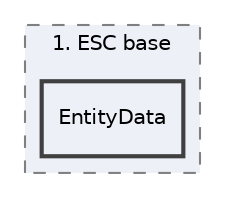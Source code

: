 digraph "GameManager/1. ESC base/EntityData"
{
 // LATEX_PDF_SIZE
  edge [fontname="Helvetica",fontsize="10",labelfontname="Helvetica",labelfontsize="10"];
  node [fontname="Helvetica",fontsize="10",shape=record];
  compound=true
  subgraph clusterdir_ab7063648382df23cec9d6633a186a2c {
    graph [ bgcolor="#edf0f7", pencolor="grey50", style="filled,dashed,", label="1. ESC base", fontname="Helvetica", fontsize="10", URL="dir_ab7063648382df23cec9d6633a186a2c.html"]
  dir_c50f6ffa4021b0c7ed6df45ba1300d94 [shape=box, label="EntityData", style="filled,bold,", fillcolor="#edf0f7", color="grey25", URL="dir_c50f6ffa4021b0c7ed6df45ba1300d94.html"];
  }
}
